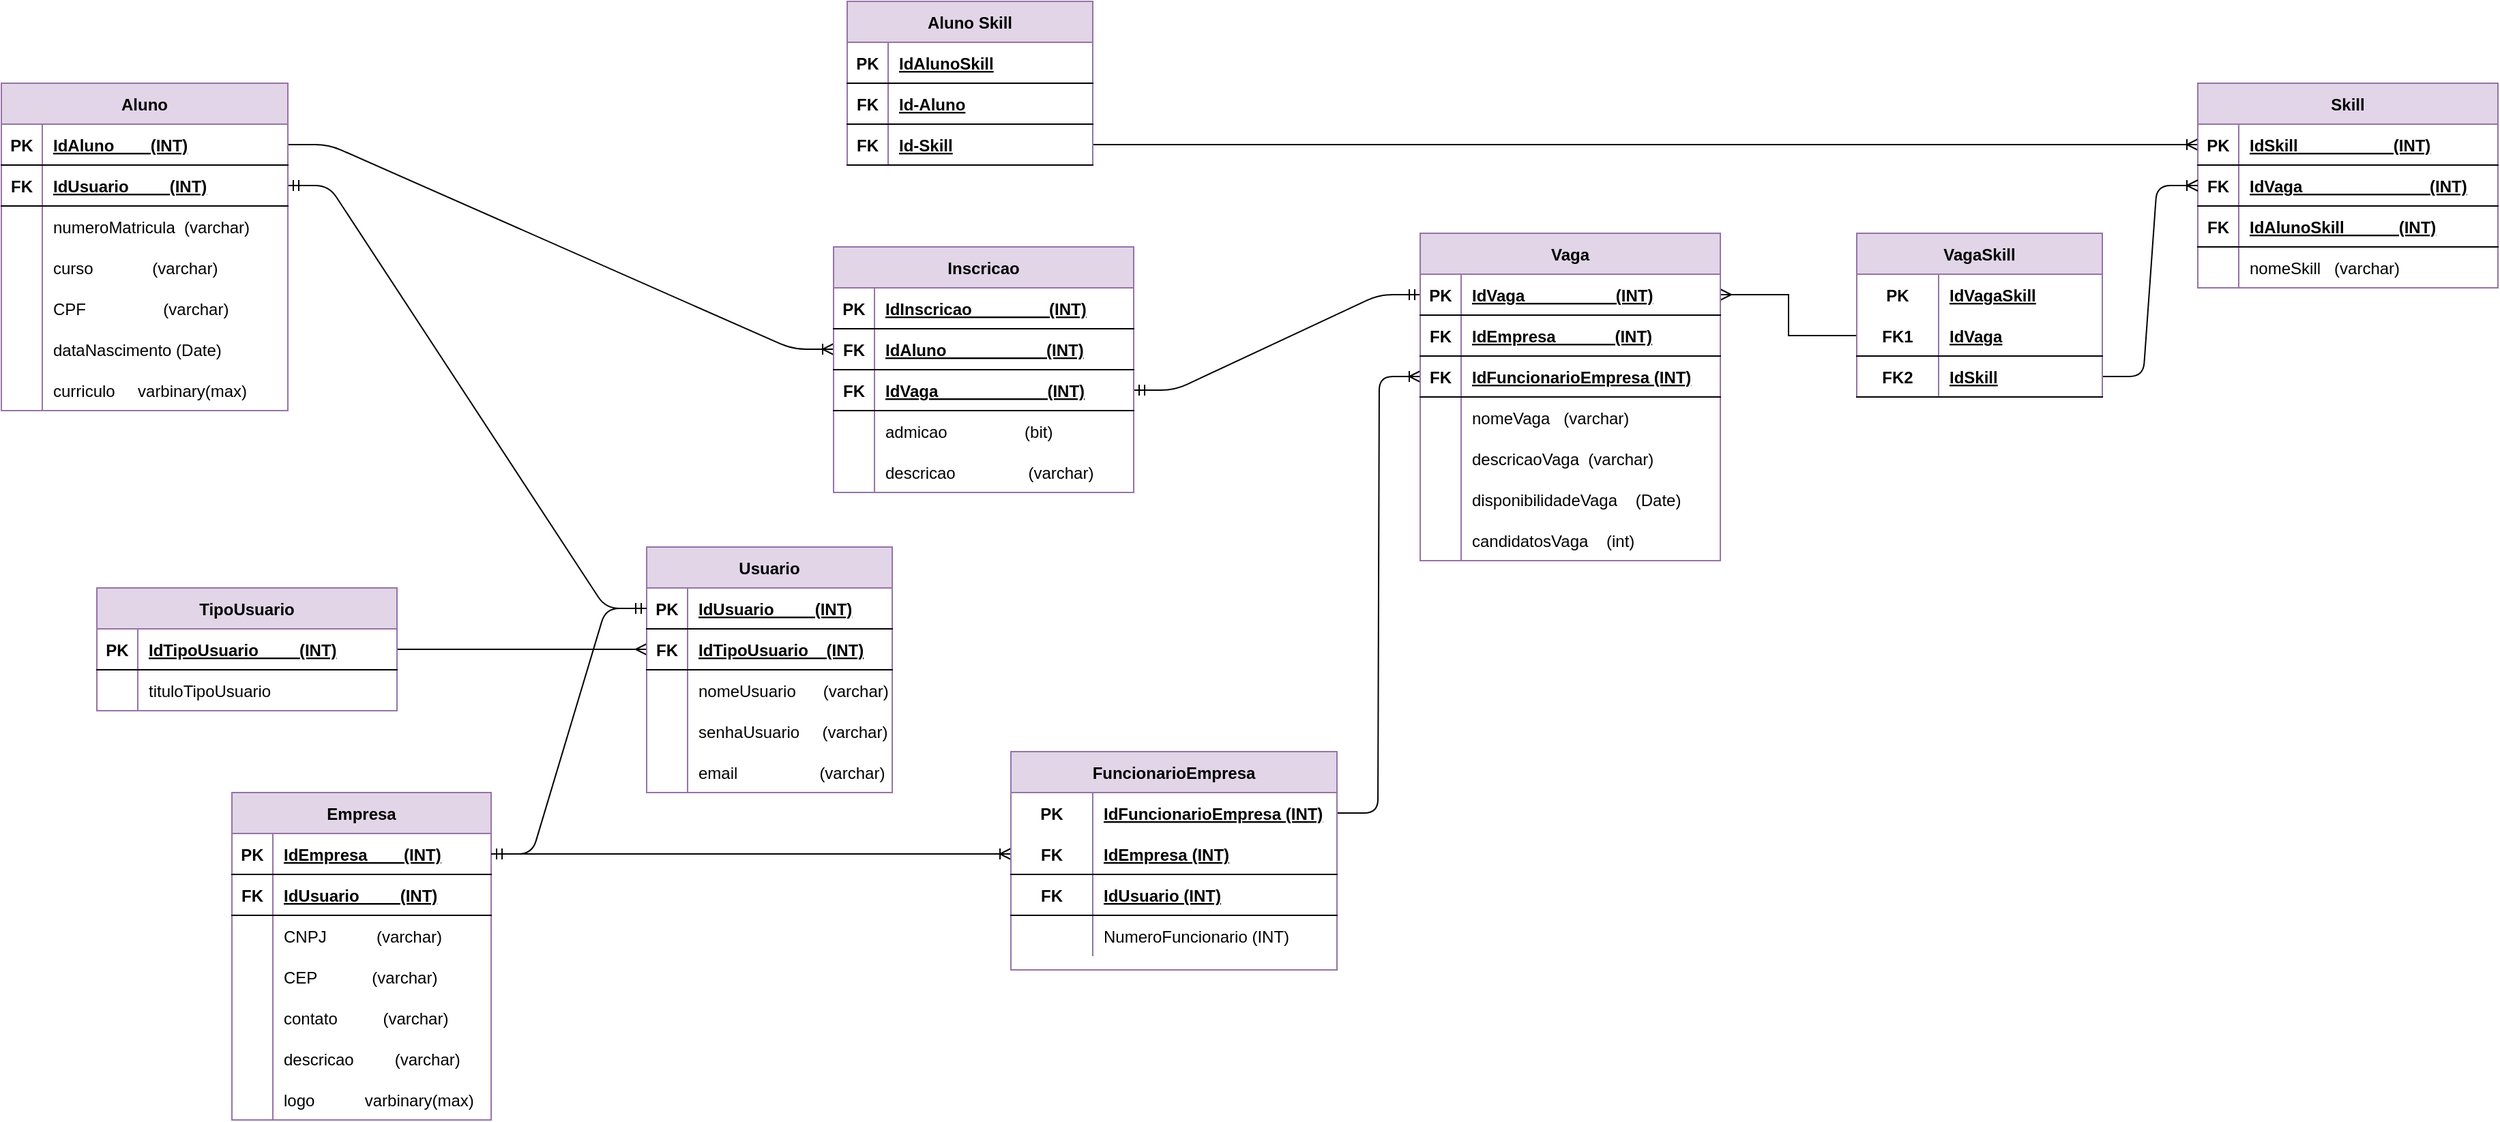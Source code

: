 <mxfile version="13.6.9" type="device"><diagram id="C5RBs43oDa-KdzZeNtuy" name="Page-1"><mxGraphModel dx="1884" dy="1130" grid="1" gridSize="10" guides="1" tooltips="1" connect="1" arrows="1" fold="1" page="1" pageScale="1" pageWidth="827" pageHeight="1169" math="0" shadow="0"><root><mxCell id="WIyWlLk6GJQsqaUBKTNV-0"/><mxCell id="WIyWlLk6GJQsqaUBKTNV-1" parent="WIyWlLk6GJQsqaUBKTNV-0"/><mxCell id="zfQ86DGtaFj2glOcEP41-203" style="edgeStyle=orthogonalEdgeStyle;rounded=0;orthogonalLoop=1;jettySize=auto;html=1;entryX=1;entryY=0.5;entryDx=0;entryDy=0;endArrow=none;endFill=0;startArrow=ERmany;startFill=0;" parent="WIyWlLk6GJQsqaUBKTNV-1" source="zfQ86DGtaFj2glOcEP41-29" target="zfQ86DGtaFj2glOcEP41-42" edge="1"><mxGeometry relative="1" as="geometry"/></mxCell><mxCell id="zfQ86DGtaFj2glOcEP41-209" style="edgeStyle=orthogonalEdgeStyle;rounded=0;orthogonalLoop=1;jettySize=auto;html=1;endArrow=none;endFill=0;exitX=1;exitY=0.5;exitDx=0;exitDy=0;entryX=0;entryY=0.5;entryDx=0;entryDy=0;startArrow=ERmany;startFill=0;" parent="WIyWlLk6GJQsqaUBKTNV-1" source="zfQ86DGtaFj2glOcEP41-58" target="Ye0DY-qjaalPSwoNi_Tb-66" edge="1"><mxGeometry relative="1" as="geometry"><mxPoint x="1470" y="230" as="targetPoint"/></mxGeometry></mxCell><mxCell id="zfQ86DGtaFj2glOcEP41-25" value="Usuario" style="shape=table;startSize=30;container=1;collapsible=1;childLayout=tableLayout;fixedRows=1;rowLines=0;fontStyle=1;align=center;resizeLast=1;fillColor=#e1d5e7;strokeColor=#9673a6;" parent="WIyWlLk6GJQsqaUBKTNV-1" vertex="1"><mxGeometry x="623" y="510" width="180" height="180" as="geometry"><mxRectangle x="160" y="110" width="110" height="30" as="alternateBounds"/></mxGeometry></mxCell><mxCell id="zfQ86DGtaFj2glOcEP41-26" value="" style="shape=partialRectangle;collapsible=0;dropTarget=0;pointerEvents=0;fillColor=none;top=0;left=0;bottom=1;right=0;points=[[0,0.5],[1,0.5]];portConstraint=eastwest;" parent="zfQ86DGtaFj2glOcEP41-25" vertex="1"><mxGeometry y="30" width="180" height="30" as="geometry"/></mxCell><mxCell id="zfQ86DGtaFj2glOcEP41-27" value="PK" style="shape=partialRectangle;connectable=0;fillColor=none;top=0;left=0;bottom=0;right=0;fontStyle=1;overflow=hidden;" parent="zfQ86DGtaFj2glOcEP41-26" vertex="1"><mxGeometry width="30" height="30" as="geometry"/></mxCell><mxCell id="zfQ86DGtaFj2glOcEP41-28" value="IdUsuario         (INT)" style="shape=partialRectangle;connectable=0;fillColor=none;top=0;left=0;bottom=0;right=0;align=left;spacingLeft=6;fontStyle=5;overflow=hidden;" parent="zfQ86DGtaFj2glOcEP41-26" vertex="1"><mxGeometry x="30" width="150" height="30" as="geometry"/></mxCell><mxCell id="zfQ86DGtaFj2glOcEP41-29" value="" style="shape=partialRectangle;collapsible=0;dropTarget=0;pointerEvents=0;fillColor=none;top=0;left=0;bottom=1;right=0;points=[[0,0.5],[1,0.5]];portConstraint=eastwest;" parent="zfQ86DGtaFj2glOcEP41-25" vertex="1"><mxGeometry y="60" width="180" height="30" as="geometry"/></mxCell><mxCell id="zfQ86DGtaFj2glOcEP41-30" value="FK" style="shape=partialRectangle;connectable=0;fillColor=none;top=0;left=0;bottom=0;right=0;fontStyle=1;overflow=hidden;" parent="zfQ86DGtaFj2glOcEP41-29" vertex="1"><mxGeometry width="30" height="30" as="geometry"/></mxCell><mxCell id="zfQ86DGtaFj2glOcEP41-31" value="IdTipoUsuario    (INT)" style="shape=partialRectangle;connectable=0;fillColor=none;top=0;left=0;bottom=0;right=0;align=left;spacingLeft=6;fontStyle=5;overflow=hidden;" parent="zfQ86DGtaFj2glOcEP41-29" vertex="1"><mxGeometry x="30" width="150" height="30" as="geometry"/></mxCell><mxCell id="zfQ86DGtaFj2glOcEP41-32" value="" style="shape=partialRectangle;collapsible=0;dropTarget=0;pointerEvents=0;fillColor=none;top=0;left=0;bottom=0;right=0;points=[[0,0.5],[1,0.5]];portConstraint=eastwest;" parent="zfQ86DGtaFj2glOcEP41-25" vertex="1"><mxGeometry y="90" width="180" height="30" as="geometry"/></mxCell><mxCell id="zfQ86DGtaFj2glOcEP41-33" value="" style="shape=partialRectangle;connectable=0;fillColor=none;top=0;left=0;bottom=0;right=0;editable=1;overflow=hidden;" parent="zfQ86DGtaFj2glOcEP41-32" vertex="1"><mxGeometry width="30" height="30" as="geometry"/></mxCell><mxCell id="zfQ86DGtaFj2glOcEP41-34" value="nomeUsuario      (varchar)        " style="shape=partialRectangle;connectable=0;fillColor=none;top=0;left=0;bottom=0;right=0;align=left;spacingLeft=6;overflow=hidden;fontStyle=0" parent="zfQ86DGtaFj2glOcEP41-32" vertex="1"><mxGeometry x="30" width="150" height="30" as="geometry"/></mxCell><mxCell id="zfQ86DGtaFj2glOcEP41-35" value="" style="shape=partialRectangle;collapsible=0;dropTarget=0;pointerEvents=0;fillColor=none;top=0;left=0;bottom=0;right=0;points=[[0,0.5],[1,0.5]];portConstraint=eastwest;" parent="zfQ86DGtaFj2glOcEP41-25" vertex="1"><mxGeometry y="120" width="180" height="30" as="geometry"/></mxCell><mxCell id="zfQ86DGtaFj2glOcEP41-36" value="" style="shape=partialRectangle;connectable=0;fillColor=none;top=0;left=0;bottom=0;right=0;editable=1;overflow=hidden;" parent="zfQ86DGtaFj2glOcEP41-35" vertex="1"><mxGeometry width="30" height="30" as="geometry"/></mxCell><mxCell id="zfQ86DGtaFj2glOcEP41-37" value="senhaUsuario     (varchar)" style="shape=partialRectangle;connectable=0;fillColor=none;top=0;left=0;bottom=0;right=0;align=left;spacingLeft=6;overflow=hidden;" parent="zfQ86DGtaFj2glOcEP41-35" vertex="1"><mxGeometry x="30" width="150" height="30" as="geometry"/></mxCell><mxCell id="zfQ86DGtaFj2glOcEP41-38" value="" style="shape=partialRectangle;collapsible=0;dropTarget=0;pointerEvents=0;fillColor=none;top=0;left=0;bottom=0;right=0;points=[[0,0.5],[1,0.5]];portConstraint=eastwest;" parent="zfQ86DGtaFj2glOcEP41-25" vertex="1"><mxGeometry y="150" width="180" height="30" as="geometry"/></mxCell><mxCell id="zfQ86DGtaFj2glOcEP41-39" value="" style="shape=partialRectangle;connectable=0;fillColor=none;top=0;left=0;bottom=0;right=0;editable=1;overflow=hidden;" parent="zfQ86DGtaFj2glOcEP41-38" vertex="1"><mxGeometry width="30" height="30" as="geometry"/></mxCell><mxCell id="zfQ86DGtaFj2glOcEP41-40" value="email                  (varchar)" style="shape=partialRectangle;connectable=0;fillColor=none;top=0;left=0;bottom=0;right=0;align=left;spacingLeft=6;overflow=hidden;" parent="zfQ86DGtaFj2glOcEP41-38" vertex="1"><mxGeometry x="30" width="150" height="30" as="geometry"/></mxCell><mxCell id="zfQ86DGtaFj2glOcEP41-41" value="TipoUsuario" style="shape=table;startSize=30;container=1;collapsible=1;childLayout=tableLayout;fixedRows=1;rowLines=0;fontStyle=1;align=center;resizeLast=1;fillColor=#e1d5e7;strokeColor=#9673a6;" parent="WIyWlLk6GJQsqaUBKTNV-1" vertex="1"><mxGeometry x="220" y="540" width="220" height="90" as="geometry"><mxRectangle x="160" y="110" width="110" height="30" as="alternateBounds"/></mxGeometry></mxCell><mxCell id="zfQ86DGtaFj2glOcEP41-42" value="" style="shape=partialRectangle;collapsible=0;dropTarget=0;pointerEvents=0;fillColor=none;top=0;left=0;bottom=1;right=0;points=[[0,0.5],[1,0.5]];portConstraint=eastwest;" parent="zfQ86DGtaFj2glOcEP41-41" vertex="1"><mxGeometry y="30" width="220" height="30" as="geometry"/></mxCell><mxCell id="zfQ86DGtaFj2glOcEP41-43" value="PK" style="shape=partialRectangle;connectable=0;fillColor=none;top=0;left=0;bottom=0;right=0;fontStyle=1;overflow=hidden;" parent="zfQ86DGtaFj2glOcEP41-42" vertex="1"><mxGeometry width="30" height="30" as="geometry"/></mxCell><mxCell id="zfQ86DGtaFj2glOcEP41-44" value="IdTipoUsuario         (INT)" style="shape=partialRectangle;connectable=0;fillColor=none;top=0;left=0;bottom=0;right=0;align=left;spacingLeft=6;fontStyle=5;overflow=hidden;" parent="zfQ86DGtaFj2glOcEP41-42" vertex="1"><mxGeometry x="30" width="190" height="30" as="geometry"/></mxCell><mxCell id="zfQ86DGtaFj2glOcEP41-45" value="" style="shape=partialRectangle;collapsible=0;dropTarget=0;pointerEvents=0;fillColor=none;top=0;left=0;bottom=0;right=0;points=[[0,0.5],[1,0.5]];portConstraint=eastwest;" parent="zfQ86DGtaFj2glOcEP41-41" vertex="1"><mxGeometry y="60" width="220" height="30" as="geometry"/></mxCell><mxCell id="zfQ86DGtaFj2glOcEP41-46" value="" style="shape=partialRectangle;connectable=0;fillColor=none;top=0;left=0;bottom=0;right=0;editable=1;overflow=hidden;" parent="zfQ86DGtaFj2glOcEP41-45" vertex="1"><mxGeometry width="30" height="30" as="geometry"/></mxCell><mxCell id="zfQ86DGtaFj2glOcEP41-47" value="tituloTipoUsuario" style="shape=partialRectangle;connectable=0;fillColor=none;top=0;left=0;bottom=0;right=0;align=left;spacingLeft=6;overflow=hidden;fontStyle=0" parent="zfQ86DGtaFj2glOcEP41-45" vertex="1"><mxGeometry x="30" width="190" height="30" as="geometry"/></mxCell><mxCell id="Ye0DY-qjaalPSwoNi_Tb-26" value="" style="edgeStyle=entityRelationEdgeStyle;fontSize=12;html=1;endArrow=ERoneToMany;exitX=1;exitY=0.5;exitDx=0;exitDy=0;entryX=0;entryY=0.5;entryDx=0;entryDy=0;" parent="WIyWlLk6GJQsqaUBKTNV-1" source="Ye0DY-qjaalPSwoNi_Tb-16" target="zfQ86DGtaFj2glOcEP41-122" edge="1"><mxGeometry width="100" height="100" relative="1" as="geometry"><mxPoint x="1060" y="145" as="sourcePoint"/><mxPoint x="1410" y="240" as="targetPoint"/></mxGeometry></mxCell><mxCell id="Ye0DY-qjaalPSwoNi_Tb-27" value="" style="edgeStyle=entityRelationEdgeStyle;fontSize=12;html=1;endArrow=ERmandOne;startArrow=ERmandOne;entryX=0;entryY=0.5;entryDx=0;entryDy=0;exitX=1;exitY=0.5;exitDx=0;exitDy=0;" parent="WIyWlLk6GJQsqaUBKTNV-1" source="yKykuFLkiVYRQBQnr5qG-0" target="zfQ86DGtaFj2glOcEP41-58" edge="1"><mxGeometry width="100" height="100" relative="1" as="geometry"><mxPoint x="970" y="250" as="sourcePoint"/><mxPoint x="1130" y="280" as="targetPoint"/></mxGeometry></mxCell><mxCell id="Ye0DY-qjaalPSwoNi_Tb-29" value="" style="edgeStyle=entityRelationEdgeStyle;fontSize=12;html=1;endArrow=ERmandOne;startArrow=ERmandOne;exitX=1;exitY=0.5;exitDx=0;exitDy=0;" parent="WIyWlLk6GJQsqaUBKTNV-1" source="Ye0DY-qjaalPSwoNi_Tb-20" target="zfQ86DGtaFj2glOcEP41-26" edge="1"><mxGeometry width="100" height="100" relative="1" as="geometry"><mxPoint x="630" y="500" as="sourcePoint"/><mxPoint x="730" y="400" as="targetPoint"/></mxGeometry></mxCell><mxCell id="Ye0DY-qjaalPSwoNi_Tb-30" value="" style="edgeStyle=entityRelationEdgeStyle;fontSize=12;html=1;endArrow=ERmandOne;startArrow=ERmandOne;exitX=1;exitY=0.5;exitDx=0;exitDy=0;entryX=0;entryY=0.5;entryDx=0;entryDy=0;" parent="WIyWlLk6GJQsqaUBKTNV-1" source="zfQ86DGtaFj2glOcEP41-1" target="zfQ86DGtaFj2glOcEP41-26" edge="1"><mxGeometry width="100" height="100" relative="1" as="geometry"><mxPoint x="610" y="840" as="sourcePoint"/><mxPoint x="710" y="740" as="targetPoint"/></mxGeometry></mxCell><mxCell id="zfQ86DGtaFj2glOcEP41-121" value="Skill" style="shape=table;startSize=30;container=1;collapsible=1;childLayout=tableLayout;fixedRows=1;rowLines=0;fontStyle=1;align=center;resizeLast=1;fillColor=#e1d5e7;strokeColor=#9673a6;" parent="WIyWlLk6GJQsqaUBKTNV-1" vertex="1"><mxGeometry x="1760" y="170" width="220" height="150" as="geometry"><mxRectangle x="650" y="290" width="110" height="30" as="alternateBounds"/></mxGeometry></mxCell><mxCell id="zfQ86DGtaFj2glOcEP41-122" value="" style="shape=partialRectangle;collapsible=0;dropTarget=0;pointerEvents=0;fillColor=none;top=0;left=0;bottom=1;right=0;points=[[0,0.5],[1,0.5]];portConstraint=eastwest;" parent="zfQ86DGtaFj2glOcEP41-121" vertex="1"><mxGeometry y="30" width="220" height="30" as="geometry"/></mxCell><mxCell id="zfQ86DGtaFj2glOcEP41-123" value="PK" style="shape=partialRectangle;connectable=0;fillColor=none;top=0;left=0;bottom=0;right=0;fontStyle=1;overflow=hidden;" parent="zfQ86DGtaFj2glOcEP41-122" vertex="1"><mxGeometry width="30" height="30" as="geometry"/></mxCell><mxCell id="zfQ86DGtaFj2glOcEP41-124" value="IdSkill                     (INT)" style="shape=partialRectangle;connectable=0;fillColor=none;top=0;left=0;bottom=0;right=0;align=left;spacingLeft=6;fontStyle=5;overflow=hidden;" parent="zfQ86DGtaFj2glOcEP41-122" vertex="1"><mxGeometry x="30" width="190" height="30" as="geometry"/></mxCell><mxCell id="zfQ86DGtaFj2glOcEP41-125" value="" style="shape=partialRectangle;collapsible=0;dropTarget=0;pointerEvents=0;fillColor=none;top=0;left=0;bottom=1;right=0;points=[[0,0.5],[1,0.5]];portConstraint=eastwest;" parent="zfQ86DGtaFj2glOcEP41-121" vertex="1"><mxGeometry y="60" width="220" height="30" as="geometry"/></mxCell><mxCell id="zfQ86DGtaFj2glOcEP41-126" value="FK" style="shape=partialRectangle;connectable=0;fillColor=none;top=0;left=0;bottom=0;right=0;fontStyle=1;overflow=hidden;" parent="zfQ86DGtaFj2glOcEP41-125" vertex="1"><mxGeometry width="30" height="30" as="geometry"/></mxCell><mxCell id="zfQ86DGtaFj2glOcEP41-127" value="IdVaga                            (INT)" style="shape=partialRectangle;connectable=0;fillColor=none;top=0;left=0;bottom=0;right=0;align=left;spacingLeft=6;fontStyle=5;overflow=hidden;" parent="zfQ86DGtaFj2glOcEP41-125" vertex="1"><mxGeometry x="30" width="190" height="30" as="geometry"/></mxCell><mxCell id="yKykuFLkiVYRQBQnr5qG-6" value="" style="shape=partialRectangle;collapsible=0;dropTarget=0;pointerEvents=0;fillColor=none;top=0;left=0;bottom=1;right=0;points=[[0,0.5],[1,0.5]];portConstraint=eastwest;" parent="zfQ86DGtaFj2glOcEP41-121" vertex="1"><mxGeometry y="90" width="220" height="30" as="geometry"/></mxCell><mxCell id="yKykuFLkiVYRQBQnr5qG-7" value="FK" style="shape=partialRectangle;connectable=0;fillColor=none;top=0;left=0;bottom=0;right=0;fontStyle=1;overflow=hidden;" parent="yKykuFLkiVYRQBQnr5qG-6" vertex="1"><mxGeometry width="30" height="30" as="geometry"/></mxCell><mxCell id="yKykuFLkiVYRQBQnr5qG-8" value="IdAlunoSkill            (INT)" style="shape=partialRectangle;connectable=0;fillColor=none;top=0;left=0;bottom=0;right=0;align=left;spacingLeft=6;fontStyle=5;overflow=hidden;" parent="yKykuFLkiVYRQBQnr5qG-6" vertex="1"><mxGeometry x="30" width="190" height="30" as="geometry"/></mxCell><mxCell id="zfQ86DGtaFj2glOcEP41-128" value="" style="shape=partialRectangle;collapsible=0;dropTarget=0;pointerEvents=0;fillColor=none;top=0;left=0;bottom=0;right=0;points=[[0,0.5],[1,0.5]];portConstraint=eastwest;" parent="zfQ86DGtaFj2glOcEP41-121" vertex="1"><mxGeometry y="120" width="220" height="30" as="geometry"/></mxCell><mxCell id="zfQ86DGtaFj2glOcEP41-129" value="" style="shape=partialRectangle;connectable=0;fillColor=none;top=0;left=0;bottom=0;right=0;editable=1;overflow=hidden;" parent="zfQ86DGtaFj2glOcEP41-128" vertex="1"><mxGeometry width="30" height="30" as="geometry"/></mxCell><mxCell id="zfQ86DGtaFj2glOcEP41-130" value="nomeSkill   (varchar)" style="shape=partialRectangle;connectable=0;fillColor=none;top=0;left=0;bottom=0;right=0;align=left;spacingLeft=6;overflow=hidden;" parent="zfQ86DGtaFj2glOcEP41-128" vertex="1"><mxGeometry x="30" width="190" height="30" as="geometry"/></mxCell><mxCell id="zfQ86DGtaFj2glOcEP41-0" value="Empresa" style="shape=table;startSize=30;container=1;collapsible=1;childLayout=tableLayout;fixedRows=1;rowLines=0;fontStyle=1;align=center;resizeLast=1;fillColor=#e1d5e7;strokeColor=#9673a6;" parent="WIyWlLk6GJQsqaUBKTNV-1" vertex="1"><mxGeometry x="319" y="690" width="190" height="240" as="geometry"><mxRectangle x="650" y="290" width="110" height="30" as="alternateBounds"/></mxGeometry></mxCell><mxCell id="zfQ86DGtaFj2glOcEP41-1" value="" style="shape=partialRectangle;collapsible=0;dropTarget=0;pointerEvents=0;fillColor=none;top=0;left=0;bottom=1;right=0;points=[[0,0.5],[1,0.5]];portConstraint=eastwest;" parent="zfQ86DGtaFj2glOcEP41-0" vertex="1"><mxGeometry y="30" width="190" height="30" as="geometry"/></mxCell><mxCell id="zfQ86DGtaFj2glOcEP41-2" value="PK" style="shape=partialRectangle;connectable=0;fillColor=none;top=0;left=0;bottom=0;right=0;fontStyle=1;overflow=hidden;" parent="zfQ86DGtaFj2glOcEP41-1" vertex="1"><mxGeometry width="30" height="30" as="geometry"/></mxCell><mxCell id="zfQ86DGtaFj2glOcEP41-3" value="IdEmpresa        (INT)" style="shape=partialRectangle;connectable=0;fillColor=none;top=0;left=0;bottom=0;right=0;align=left;spacingLeft=6;fontStyle=5;overflow=hidden;" parent="zfQ86DGtaFj2glOcEP41-1" vertex="1"><mxGeometry x="30" width="160" height="30" as="geometry"/></mxCell><mxCell id="zfQ86DGtaFj2glOcEP41-4" value="" style="shape=partialRectangle;collapsible=0;dropTarget=0;pointerEvents=0;fillColor=none;top=0;left=0;bottom=1;right=0;points=[[0,0.5],[1,0.5]];portConstraint=eastwest;" parent="zfQ86DGtaFj2glOcEP41-0" vertex="1"><mxGeometry y="60" width="190" height="30" as="geometry"/></mxCell><mxCell id="zfQ86DGtaFj2glOcEP41-5" value="FK" style="shape=partialRectangle;connectable=0;fillColor=none;top=0;left=0;bottom=0;right=0;fontStyle=1;overflow=hidden;" parent="zfQ86DGtaFj2glOcEP41-4" vertex="1"><mxGeometry width="30" height="30" as="geometry"/></mxCell><mxCell id="zfQ86DGtaFj2glOcEP41-6" value="IdUsuario         (INT)" style="shape=partialRectangle;connectable=0;fillColor=none;top=0;left=0;bottom=0;right=0;align=left;spacingLeft=6;fontStyle=5;overflow=hidden;" parent="zfQ86DGtaFj2glOcEP41-4" vertex="1"><mxGeometry x="30" width="160" height="30" as="geometry"/></mxCell><mxCell id="zfQ86DGtaFj2glOcEP41-10" value="" style="shape=partialRectangle;collapsible=0;dropTarget=0;pointerEvents=0;fillColor=none;top=0;left=0;bottom=0;right=0;points=[[0,0.5],[1,0.5]];portConstraint=eastwest;" parent="zfQ86DGtaFj2glOcEP41-0" vertex="1"><mxGeometry y="90" width="190" height="30" as="geometry"/></mxCell><mxCell id="zfQ86DGtaFj2glOcEP41-11" value="" style="shape=partialRectangle;connectable=0;fillColor=none;top=0;left=0;bottom=0;right=0;editable=1;overflow=hidden;" parent="zfQ86DGtaFj2glOcEP41-10" vertex="1"><mxGeometry width="30" height="30" as="geometry"/></mxCell><mxCell id="zfQ86DGtaFj2glOcEP41-12" value="CNPJ           (varchar)" style="shape=partialRectangle;connectable=0;fillColor=none;top=0;left=0;bottom=0;right=0;align=left;spacingLeft=6;overflow=hidden;" parent="zfQ86DGtaFj2glOcEP41-10" vertex="1"><mxGeometry x="30" width="160" height="30" as="geometry"/></mxCell><mxCell id="zfQ86DGtaFj2glOcEP41-13" value="" style="shape=partialRectangle;collapsible=0;dropTarget=0;pointerEvents=0;fillColor=none;top=0;left=0;bottom=0;right=0;points=[[0,0.5],[1,0.5]];portConstraint=eastwest;" parent="zfQ86DGtaFj2glOcEP41-0" vertex="1"><mxGeometry y="120" width="190" height="30" as="geometry"/></mxCell><mxCell id="zfQ86DGtaFj2glOcEP41-14" value="" style="shape=partialRectangle;connectable=0;fillColor=none;top=0;left=0;bottom=0;right=0;editable=1;overflow=hidden;" parent="zfQ86DGtaFj2glOcEP41-13" vertex="1"><mxGeometry width="30" height="30" as="geometry"/></mxCell><mxCell id="zfQ86DGtaFj2glOcEP41-15" value="CEP            (varchar)" style="shape=partialRectangle;connectable=0;fillColor=none;top=0;left=0;bottom=0;right=0;align=left;spacingLeft=6;overflow=hidden;" parent="zfQ86DGtaFj2glOcEP41-13" vertex="1"><mxGeometry x="30" width="160" height="30" as="geometry"/></mxCell><mxCell id="zfQ86DGtaFj2glOcEP41-16" value="" style="shape=partialRectangle;collapsible=0;dropTarget=0;pointerEvents=0;fillColor=none;top=0;left=0;bottom=0;right=0;points=[[0,0.5],[1,0.5]];portConstraint=eastwest;" parent="zfQ86DGtaFj2glOcEP41-0" vertex="1"><mxGeometry y="150" width="190" height="30" as="geometry"/></mxCell><mxCell id="zfQ86DGtaFj2glOcEP41-17" value="" style="shape=partialRectangle;connectable=0;fillColor=none;top=0;left=0;bottom=0;right=0;editable=1;overflow=hidden;" parent="zfQ86DGtaFj2glOcEP41-16" vertex="1"><mxGeometry width="30" height="30" as="geometry"/></mxCell><mxCell id="zfQ86DGtaFj2glOcEP41-18" value="contato          (varchar)" style="shape=partialRectangle;connectable=0;fillColor=none;top=0;left=0;bottom=0;right=0;align=left;spacingLeft=6;overflow=hidden;" parent="zfQ86DGtaFj2glOcEP41-16" vertex="1"><mxGeometry x="30" width="160" height="30" as="geometry"/></mxCell><mxCell id="zfQ86DGtaFj2glOcEP41-19" value="" style="shape=partialRectangle;collapsible=0;dropTarget=0;pointerEvents=0;fillColor=none;top=0;left=0;bottom=0;right=0;points=[[0,0.5],[1,0.5]];portConstraint=eastwest;" parent="zfQ86DGtaFj2glOcEP41-0" vertex="1"><mxGeometry y="180" width="190" height="30" as="geometry"/></mxCell><mxCell id="zfQ86DGtaFj2glOcEP41-20" value="" style="shape=partialRectangle;connectable=0;fillColor=none;top=0;left=0;bottom=0;right=0;editable=1;overflow=hidden;" parent="zfQ86DGtaFj2glOcEP41-19" vertex="1"><mxGeometry width="30" height="30" as="geometry"/></mxCell><mxCell id="zfQ86DGtaFj2glOcEP41-21" value="descricao         (varchar)" style="shape=partialRectangle;connectable=0;fillColor=none;top=0;left=0;bottom=0;right=0;align=left;spacingLeft=6;overflow=hidden;" parent="zfQ86DGtaFj2glOcEP41-19" vertex="1"><mxGeometry x="30" width="160" height="30" as="geometry"/></mxCell><mxCell id="zfQ86DGtaFj2glOcEP41-22" value="" style="shape=partialRectangle;collapsible=0;dropTarget=0;pointerEvents=0;fillColor=none;top=0;left=0;bottom=0;right=0;points=[[0,0.5],[1,0.5]];portConstraint=eastwest;" parent="zfQ86DGtaFj2glOcEP41-0" vertex="1"><mxGeometry y="210" width="190" height="30" as="geometry"/></mxCell><mxCell id="zfQ86DGtaFj2glOcEP41-23" value="" style="shape=partialRectangle;connectable=0;fillColor=none;top=0;left=0;bottom=0;right=0;editable=1;overflow=hidden;" parent="zfQ86DGtaFj2glOcEP41-22" vertex="1"><mxGeometry width="30" height="30" as="geometry"/></mxCell><mxCell id="zfQ86DGtaFj2glOcEP41-24" value="logo           varbinary(max)" style="shape=partialRectangle;connectable=0;fillColor=none;top=0;left=0;bottom=0;right=0;align=left;spacingLeft=6;overflow=hidden;" parent="zfQ86DGtaFj2glOcEP41-22" vertex="1"><mxGeometry x="30" width="160" height="30" as="geometry"/></mxCell><mxCell id="Ye0DY-qjaalPSwoNi_Tb-31" value="" style="edgeStyle=entityRelationEdgeStyle;fontSize=12;html=1;endArrow=ERoneToMany;exitX=1;exitY=0.5;exitDx=0;exitDy=0;entryX=0;entryY=0.5;entryDx=0;entryDy=0;" parent="WIyWlLk6GJQsqaUBKTNV-1" source="zfQ86DGtaFj2glOcEP41-1" target="Ye0DY-qjaalPSwoNi_Tb-49" edge="1"><mxGeometry width="100" height="100" relative="1" as="geometry"><mxPoint x="560" y="770" as="sourcePoint"/><mxPoint x="760" y="935" as="targetPoint"/></mxGeometry></mxCell><mxCell id="Ye0DY-qjaalPSwoNi_Tb-38" value="" style="edgeStyle=entityRelationEdgeStyle;fontSize=12;html=1;endArrow=ERoneToMany;entryX=0;entryY=0.5;entryDx=0;entryDy=0;exitX=1;exitY=0.5;exitDx=0;exitDy=0;" parent="WIyWlLk6GJQsqaUBKTNV-1" source="Ye0DY-qjaalPSwoNi_Tb-46" target="Ye0DY-qjaalPSwoNi_Tb-35" edge="1"><mxGeometry width="100" height="100" relative="1" as="geometry"><mxPoint x="1030" y="810" as="sourcePoint"/><mxPoint x="1290" y="730" as="targetPoint"/></mxGeometry></mxCell><mxCell id="Ye0DY-qjaalPSwoNi_Tb-61" value="" style="edgeStyle=entityRelationEdgeStyle;fontSize=12;html=1;endArrow=ERoneToMany;exitX=1;exitY=0.5;exitDx=0;exitDy=0;entryX=0;entryY=0.5;entryDx=0;entryDy=0;" parent="WIyWlLk6GJQsqaUBKTNV-1" source="zfQ86DGtaFj2glOcEP41-103" target="zfQ86DGtaFj2glOcEP41-184" edge="1"><mxGeometry width="100" height="100" relative="1" as="geometry"><mxPoint x="630" y="420" as="sourcePoint"/><mxPoint x="730" y="320" as="targetPoint"/></mxGeometry></mxCell><mxCell id="zfQ86DGtaFj2glOcEP41-57" value="Vaga" style="shape=table;startSize=30;container=1;collapsible=1;childLayout=tableLayout;fixedRows=1;rowLines=0;fontStyle=1;align=center;resizeLast=1;fillColor=#e1d5e7;strokeColor=#9673a6;" parent="WIyWlLk6GJQsqaUBKTNV-1" vertex="1"><mxGeometry x="1190" y="280" width="220" height="240" as="geometry"><mxRectangle x="650" y="290" width="110" height="30" as="alternateBounds"/></mxGeometry></mxCell><mxCell id="zfQ86DGtaFj2glOcEP41-58" value="" style="shape=partialRectangle;collapsible=0;dropTarget=0;pointerEvents=0;fillColor=none;top=0;left=0;bottom=1;right=0;points=[[0,0.5],[1,0.5]];portConstraint=eastwest;" parent="zfQ86DGtaFj2glOcEP41-57" vertex="1"><mxGeometry y="30" width="220" height="30" as="geometry"/></mxCell><mxCell id="zfQ86DGtaFj2glOcEP41-59" value="PK" style="shape=partialRectangle;connectable=0;fillColor=none;top=0;left=0;bottom=0;right=0;fontStyle=1;overflow=hidden;" parent="zfQ86DGtaFj2glOcEP41-58" vertex="1"><mxGeometry width="30" height="30" as="geometry"/></mxCell><mxCell id="zfQ86DGtaFj2glOcEP41-60" value="IdVaga                    (INT)" style="shape=partialRectangle;connectable=0;fillColor=none;top=0;left=0;bottom=0;right=0;align=left;spacingLeft=6;fontStyle=5;overflow=hidden;" parent="zfQ86DGtaFj2glOcEP41-58" vertex="1"><mxGeometry x="30" width="190" height="30" as="geometry"/></mxCell><mxCell id="zfQ86DGtaFj2glOcEP41-61" value="" style="shape=partialRectangle;collapsible=0;dropTarget=0;pointerEvents=0;fillColor=none;top=0;left=0;bottom=1;right=0;points=[[0,0.5],[1,0.5]];portConstraint=eastwest;" parent="zfQ86DGtaFj2glOcEP41-57" vertex="1"><mxGeometry y="60" width="220" height="30" as="geometry"/></mxCell><mxCell id="zfQ86DGtaFj2glOcEP41-62" value="FK" style="shape=partialRectangle;connectable=0;fillColor=none;top=0;left=0;bottom=0;right=0;fontStyle=1;overflow=hidden;" parent="zfQ86DGtaFj2glOcEP41-61" vertex="1"><mxGeometry width="30" height="30" as="geometry"/></mxCell><mxCell id="zfQ86DGtaFj2glOcEP41-63" value="IdEmpresa             (INT)" style="shape=partialRectangle;connectable=0;fillColor=none;top=0;left=0;bottom=0;right=0;align=left;spacingLeft=6;fontStyle=5;overflow=hidden;" parent="zfQ86DGtaFj2glOcEP41-61" vertex="1"><mxGeometry x="30" width="190" height="30" as="geometry"/></mxCell><mxCell id="Ye0DY-qjaalPSwoNi_Tb-35" value="" style="shape=partialRectangle;collapsible=0;dropTarget=0;pointerEvents=0;fillColor=none;top=0;left=0;bottom=1;right=0;points=[[0,0.5],[1,0.5]];portConstraint=eastwest;" parent="zfQ86DGtaFj2glOcEP41-57" vertex="1"><mxGeometry y="90" width="220" height="30" as="geometry"/></mxCell><mxCell id="Ye0DY-qjaalPSwoNi_Tb-36" value="FK" style="shape=partialRectangle;connectable=0;fillColor=none;top=0;left=0;bottom=0;right=0;fontStyle=1;overflow=hidden;" parent="Ye0DY-qjaalPSwoNi_Tb-35" vertex="1"><mxGeometry width="30" height="30" as="geometry"/></mxCell><mxCell id="Ye0DY-qjaalPSwoNi_Tb-37" value="IdFuncionarioEmpresa (INT)" style="shape=partialRectangle;connectable=0;fillColor=none;top=0;left=0;bottom=0;right=0;align=left;spacingLeft=6;fontStyle=5;overflow=hidden;" parent="Ye0DY-qjaalPSwoNi_Tb-35" vertex="1"><mxGeometry x="30" width="190" height="30" as="geometry"/></mxCell><mxCell id="zfQ86DGtaFj2glOcEP41-64" value="" style="shape=partialRectangle;collapsible=0;dropTarget=0;pointerEvents=0;fillColor=none;top=0;left=0;bottom=0;right=0;points=[[0,0.5],[1,0.5]];portConstraint=eastwest;" parent="zfQ86DGtaFj2glOcEP41-57" vertex="1"><mxGeometry y="120" width="220" height="30" as="geometry"/></mxCell><mxCell id="zfQ86DGtaFj2glOcEP41-65" value="" style="shape=partialRectangle;connectable=0;fillColor=none;top=0;left=0;bottom=0;right=0;editable=1;overflow=hidden;" parent="zfQ86DGtaFj2glOcEP41-64" vertex="1"><mxGeometry width="30" height="30" as="geometry"/></mxCell><mxCell id="zfQ86DGtaFj2glOcEP41-66" value="nomeVaga   (varchar)" style="shape=partialRectangle;connectable=0;fillColor=none;top=0;left=0;bottom=0;right=0;align=left;spacingLeft=6;overflow=hidden;" parent="zfQ86DGtaFj2glOcEP41-64" vertex="1"><mxGeometry x="30" width="190" height="30" as="geometry"/></mxCell><mxCell id="zfQ86DGtaFj2glOcEP41-67" value="" style="shape=partialRectangle;collapsible=0;dropTarget=0;pointerEvents=0;fillColor=none;top=0;left=0;bottom=0;right=0;points=[[0,0.5],[1,0.5]];portConstraint=eastwest;" parent="zfQ86DGtaFj2glOcEP41-57" vertex="1"><mxGeometry y="150" width="220" height="30" as="geometry"/></mxCell><mxCell id="zfQ86DGtaFj2glOcEP41-68" value="" style="shape=partialRectangle;connectable=0;fillColor=none;top=0;left=0;bottom=0;right=0;editable=1;overflow=hidden;" parent="zfQ86DGtaFj2glOcEP41-67" vertex="1"><mxGeometry width="30" height="30" as="geometry"/></mxCell><mxCell id="zfQ86DGtaFj2glOcEP41-69" value="descricaoVaga  (varchar)" style="shape=partialRectangle;connectable=0;fillColor=none;top=0;left=0;bottom=0;right=0;align=left;spacingLeft=6;overflow=hidden;" parent="zfQ86DGtaFj2glOcEP41-67" vertex="1"><mxGeometry x="30" width="190" height="30" as="geometry"/></mxCell><mxCell id="zfQ86DGtaFj2glOcEP41-70" value="" style="shape=partialRectangle;collapsible=0;dropTarget=0;pointerEvents=0;fillColor=none;top=0;left=0;bottom=0;right=0;points=[[0,0.5],[1,0.5]];portConstraint=eastwest;" parent="zfQ86DGtaFj2glOcEP41-57" vertex="1"><mxGeometry y="180" width="220" height="30" as="geometry"/></mxCell><mxCell id="zfQ86DGtaFj2glOcEP41-71" value="" style="shape=partialRectangle;connectable=0;fillColor=none;top=0;left=0;bottom=0;right=0;editable=1;overflow=hidden;" parent="zfQ86DGtaFj2glOcEP41-70" vertex="1"><mxGeometry width="30" height="30" as="geometry"/></mxCell><mxCell id="zfQ86DGtaFj2glOcEP41-72" value="disponibilidadeVaga    (Date)" style="shape=partialRectangle;connectable=0;fillColor=none;top=0;left=0;bottom=0;right=0;align=left;spacingLeft=6;overflow=hidden;" parent="zfQ86DGtaFj2glOcEP41-70" vertex="1"><mxGeometry x="30" width="190" height="30" as="geometry"/></mxCell><mxCell id="zfQ86DGtaFj2glOcEP41-73" value="" style="shape=partialRectangle;collapsible=0;dropTarget=0;pointerEvents=0;fillColor=none;top=0;left=0;bottom=0;right=0;points=[[0,0.5],[1,0.5]];portConstraint=eastwest;" parent="zfQ86DGtaFj2glOcEP41-57" vertex="1"><mxGeometry y="210" width="220" height="30" as="geometry"/></mxCell><mxCell id="zfQ86DGtaFj2glOcEP41-74" value="" style="shape=partialRectangle;connectable=0;fillColor=none;top=0;left=0;bottom=0;right=0;editable=1;overflow=hidden;" parent="zfQ86DGtaFj2glOcEP41-73" vertex="1"><mxGeometry width="30" height="30" as="geometry"/></mxCell><mxCell id="zfQ86DGtaFj2glOcEP41-75" value="candidatosVaga    (int)" style="shape=partialRectangle;connectable=0;fillColor=none;top=0;left=0;bottom=0;right=0;align=left;spacingLeft=6;overflow=hidden;" parent="zfQ86DGtaFj2glOcEP41-73" vertex="1"><mxGeometry x="30" width="190" height="30" as="geometry"/></mxCell><mxCell id="Ye0DY-qjaalPSwoNi_Tb-78" value="" style="edgeStyle=entityRelationEdgeStyle;fontSize=12;html=1;endArrow=ERoneToMany;exitX=1;exitY=0.5;exitDx=0;exitDy=0;entryX=0;entryY=0.5;entryDx=0;entryDy=0;" parent="WIyWlLk6GJQsqaUBKTNV-1" source="Ye0DY-qjaalPSwoNi_Tb-75" target="zfQ86DGtaFj2glOcEP41-125" edge="1"><mxGeometry width="100" height="100" relative="1" as="geometry"><mxPoint x="1820" y="340" as="sourcePoint"/><mxPoint x="1920" y="240" as="targetPoint"/></mxGeometry></mxCell><mxCell id="Ye0DY-qjaalPSwoNi_Tb-62" value="VagaSkill" style="shape=table;startSize=30;container=1;collapsible=1;childLayout=tableLayout;fixedRows=1;rowLines=0;fontStyle=1;align=center;resizeLast=1;fillColor=#e1d5e7;strokeColor=#9673a6;" parent="WIyWlLk6GJQsqaUBKTNV-1" vertex="1"><mxGeometry x="1510" y="280" width="180" height="120" as="geometry"/></mxCell><mxCell id="Ye0DY-qjaalPSwoNi_Tb-63" value="" style="shape=partialRectangle;collapsible=0;dropTarget=0;pointerEvents=0;fillColor=none;top=0;left=0;bottom=0;right=0;points=[[0,0.5],[1,0.5]];portConstraint=eastwest;" parent="Ye0DY-qjaalPSwoNi_Tb-62" vertex="1"><mxGeometry y="30" width="180" height="30" as="geometry"/></mxCell><mxCell id="Ye0DY-qjaalPSwoNi_Tb-64" value="PK" style="shape=partialRectangle;connectable=0;fillColor=none;top=0;left=0;bottom=0;right=0;fontStyle=1;overflow=hidden;" parent="Ye0DY-qjaalPSwoNi_Tb-63" vertex="1"><mxGeometry width="60" height="30" as="geometry"/></mxCell><mxCell id="Ye0DY-qjaalPSwoNi_Tb-65" value="IdVagaSkill" style="shape=partialRectangle;connectable=0;fillColor=none;top=0;left=0;bottom=0;right=0;align=left;spacingLeft=6;fontStyle=5;overflow=hidden;" parent="Ye0DY-qjaalPSwoNi_Tb-63" vertex="1"><mxGeometry x="60" width="120" height="30" as="geometry"/></mxCell><mxCell id="Ye0DY-qjaalPSwoNi_Tb-66" value="" style="shape=partialRectangle;collapsible=0;dropTarget=0;pointerEvents=0;fillColor=none;top=0;left=0;bottom=1;right=0;points=[[0,0.5],[1,0.5]];portConstraint=eastwest;" parent="Ye0DY-qjaalPSwoNi_Tb-62" vertex="1"><mxGeometry y="60" width="180" height="30" as="geometry"/></mxCell><mxCell id="Ye0DY-qjaalPSwoNi_Tb-67" value="FK1" style="shape=partialRectangle;connectable=0;fillColor=none;top=0;left=0;bottom=0;right=0;fontStyle=1;overflow=hidden;" parent="Ye0DY-qjaalPSwoNi_Tb-66" vertex="1"><mxGeometry width="60" height="30" as="geometry"/></mxCell><mxCell id="Ye0DY-qjaalPSwoNi_Tb-68" value="IdVaga" style="shape=partialRectangle;connectable=0;fillColor=none;top=0;left=0;bottom=0;right=0;align=left;spacingLeft=6;fontStyle=5;overflow=hidden;" parent="Ye0DY-qjaalPSwoNi_Tb-66" vertex="1"><mxGeometry x="60" width="120" height="30" as="geometry"/></mxCell><mxCell id="Ye0DY-qjaalPSwoNi_Tb-75" value="" style="shape=partialRectangle;collapsible=0;dropTarget=0;pointerEvents=0;fillColor=none;top=0;left=0;bottom=1;right=0;points=[[0,0.5],[1,0.5]];portConstraint=eastwest;" parent="Ye0DY-qjaalPSwoNi_Tb-62" vertex="1"><mxGeometry y="90" width="180" height="30" as="geometry"/></mxCell><mxCell id="Ye0DY-qjaalPSwoNi_Tb-76" value="FK2" style="shape=partialRectangle;connectable=0;fillColor=none;top=0;left=0;bottom=0;right=0;fontStyle=1;overflow=hidden;" parent="Ye0DY-qjaalPSwoNi_Tb-75" vertex="1"><mxGeometry width="60" height="30" as="geometry"/></mxCell><mxCell id="Ye0DY-qjaalPSwoNi_Tb-77" value="IdSkill" style="shape=partialRectangle;connectable=0;fillColor=none;top=0;left=0;bottom=0;right=0;align=left;spacingLeft=6;fontStyle=5;overflow=hidden;" parent="Ye0DY-qjaalPSwoNi_Tb-75" vertex="1"><mxGeometry x="60" width="120" height="30" as="geometry"/></mxCell><mxCell id="Ye0DY-qjaalPSwoNi_Tb-0" value="Aluno Skill" style="shape=table;startSize=30;container=1;collapsible=1;childLayout=tableLayout;fixedRows=1;rowLines=0;fontStyle=1;align=center;resizeLast=1;fillColor=#e1d5e7;strokeColor=#9673a6;" parent="WIyWlLk6GJQsqaUBKTNV-1" vertex="1"><mxGeometry x="770" y="110" width="180" height="120" as="geometry"/></mxCell><mxCell id="Ye0DY-qjaalPSwoNi_Tb-1" value="" style="shape=partialRectangle;collapsible=0;dropTarget=0;pointerEvents=0;fillColor=none;top=0;left=0;bottom=1;right=0;points=[[0,0.5],[1,0.5]];portConstraint=eastwest;" parent="Ye0DY-qjaalPSwoNi_Tb-0" vertex="1"><mxGeometry y="30" width="180" height="30" as="geometry"/></mxCell><mxCell id="Ye0DY-qjaalPSwoNi_Tb-2" value="PK" style="shape=partialRectangle;connectable=0;fillColor=none;top=0;left=0;bottom=0;right=0;fontStyle=1;overflow=hidden;" parent="Ye0DY-qjaalPSwoNi_Tb-1" vertex="1"><mxGeometry width="30" height="30" as="geometry"/></mxCell><mxCell id="Ye0DY-qjaalPSwoNi_Tb-3" value="IdAlunoSkill" style="shape=partialRectangle;connectable=0;fillColor=none;top=0;left=0;bottom=0;right=0;align=left;spacingLeft=6;fontStyle=5;overflow=hidden;" parent="Ye0DY-qjaalPSwoNi_Tb-1" vertex="1"><mxGeometry x="30" width="150" height="30" as="geometry"/></mxCell><mxCell id="Ye0DY-qjaalPSwoNi_Tb-13" value="" style="shape=partialRectangle;collapsible=0;dropTarget=0;pointerEvents=0;fillColor=none;top=0;left=0;bottom=1;right=0;points=[[0,0.5],[1,0.5]];portConstraint=eastwest;" parent="Ye0DY-qjaalPSwoNi_Tb-0" vertex="1"><mxGeometry y="60" width="180" height="30" as="geometry"/></mxCell><mxCell id="Ye0DY-qjaalPSwoNi_Tb-14" value="FK" style="shape=partialRectangle;connectable=0;fillColor=none;top=0;left=0;bottom=0;right=0;fontStyle=1;overflow=hidden;" parent="Ye0DY-qjaalPSwoNi_Tb-13" vertex="1"><mxGeometry width="30" height="30" as="geometry"/></mxCell><mxCell id="Ye0DY-qjaalPSwoNi_Tb-15" value="Id-Aluno" style="shape=partialRectangle;connectable=0;fillColor=none;top=0;left=0;bottom=0;right=0;align=left;spacingLeft=6;fontStyle=5;overflow=hidden;" parent="Ye0DY-qjaalPSwoNi_Tb-13" vertex="1"><mxGeometry x="30" width="150" height="30" as="geometry"/></mxCell><mxCell id="Ye0DY-qjaalPSwoNi_Tb-16" value="" style="shape=partialRectangle;collapsible=0;dropTarget=0;pointerEvents=0;fillColor=none;top=0;left=0;bottom=1;right=0;points=[[0,0.5],[1,0.5]];portConstraint=eastwest;" parent="Ye0DY-qjaalPSwoNi_Tb-0" vertex="1"><mxGeometry y="90" width="180" height="30" as="geometry"/></mxCell><mxCell id="Ye0DY-qjaalPSwoNi_Tb-17" value="FK" style="shape=partialRectangle;connectable=0;fillColor=none;top=0;left=0;bottom=0;right=0;fontStyle=1;overflow=hidden;" parent="Ye0DY-qjaalPSwoNi_Tb-16" vertex="1"><mxGeometry width="30" height="30" as="geometry"/></mxCell><mxCell id="Ye0DY-qjaalPSwoNi_Tb-18" value="Id-Skill" style="shape=partialRectangle;connectable=0;fillColor=none;top=0;left=0;bottom=0;right=0;align=left;spacingLeft=6;fontStyle=5;overflow=hidden;" parent="Ye0DY-qjaalPSwoNi_Tb-16" vertex="1"><mxGeometry x="30" width="150" height="30" as="geometry"/></mxCell><mxCell id="Ye0DY-qjaalPSwoNi_Tb-45" value="FuncionarioEmpresa" style="shape=table;startSize=30;container=1;collapsible=1;childLayout=tableLayout;fixedRows=1;rowLines=0;fontStyle=1;align=center;resizeLast=1;fillColor=#e1d5e7;strokeColor=#9673a6;" parent="WIyWlLk6GJQsqaUBKTNV-1" vertex="1"><mxGeometry x="890" y="660" width="239" height="160" as="geometry"/></mxCell><mxCell id="Ye0DY-qjaalPSwoNi_Tb-46" value="" style="shape=partialRectangle;collapsible=0;dropTarget=0;pointerEvents=0;fillColor=none;top=0;left=0;bottom=0;right=0;points=[[0,0.5],[1,0.5]];portConstraint=eastwest;" parent="Ye0DY-qjaalPSwoNi_Tb-45" vertex="1"><mxGeometry y="30" width="239" height="30" as="geometry"/></mxCell><mxCell id="Ye0DY-qjaalPSwoNi_Tb-47" value="PK" style="shape=partialRectangle;connectable=0;fillColor=none;top=0;left=0;bottom=0;right=0;fontStyle=1;overflow=hidden;" parent="Ye0DY-qjaalPSwoNi_Tb-46" vertex="1"><mxGeometry width="60" height="30" as="geometry"/></mxCell><mxCell id="Ye0DY-qjaalPSwoNi_Tb-48" value="IdFuncionarioEmpresa (INT)" style="shape=partialRectangle;connectable=0;fillColor=none;top=0;left=0;bottom=0;right=0;align=left;spacingLeft=6;fontStyle=5;overflow=hidden;" parent="Ye0DY-qjaalPSwoNi_Tb-46" vertex="1"><mxGeometry x="60" width="179" height="30" as="geometry"/></mxCell><mxCell id="Ye0DY-qjaalPSwoNi_Tb-49" value="" style="shape=partialRectangle;collapsible=0;dropTarget=0;pointerEvents=0;fillColor=none;top=0;left=0;bottom=1;right=0;points=[[0,0.5],[1,0.5]];portConstraint=eastwest;" parent="Ye0DY-qjaalPSwoNi_Tb-45" vertex="1"><mxGeometry y="60" width="239" height="30" as="geometry"/></mxCell><mxCell id="Ye0DY-qjaalPSwoNi_Tb-50" value="FK" style="shape=partialRectangle;connectable=0;fillColor=none;top=0;left=0;bottom=0;right=0;fontStyle=1;overflow=hidden;" parent="Ye0DY-qjaalPSwoNi_Tb-49" vertex="1"><mxGeometry width="60" height="30" as="geometry"/></mxCell><mxCell id="Ye0DY-qjaalPSwoNi_Tb-51" value="IdEmpresa (INT)" style="shape=partialRectangle;connectable=0;fillColor=none;top=0;left=0;bottom=0;right=0;align=left;spacingLeft=6;fontStyle=5;overflow=hidden;" parent="Ye0DY-qjaalPSwoNi_Tb-49" vertex="1"><mxGeometry x="60" width="179" height="30" as="geometry"/></mxCell><mxCell id="Ye0DY-qjaalPSwoNi_Tb-58" value="" style="shape=partialRectangle;collapsible=0;dropTarget=0;pointerEvents=0;fillColor=none;top=0;left=0;bottom=1;right=0;points=[[0,0.5],[1,0.5]];portConstraint=eastwest;" parent="Ye0DY-qjaalPSwoNi_Tb-45" vertex="1"><mxGeometry y="90" width="239" height="30" as="geometry"/></mxCell><mxCell id="Ye0DY-qjaalPSwoNi_Tb-59" value="FK" style="shape=partialRectangle;connectable=0;fillColor=none;top=0;left=0;bottom=0;right=0;fontStyle=1;overflow=hidden;" parent="Ye0DY-qjaalPSwoNi_Tb-58" vertex="1"><mxGeometry width="60" height="30" as="geometry"/></mxCell><mxCell id="Ye0DY-qjaalPSwoNi_Tb-60" value="IdUsuario (INT)" style="shape=partialRectangle;connectable=0;fillColor=none;top=0;left=0;bottom=0;right=0;align=left;spacingLeft=6;fontStyle=5;overflow=hidden;" parent="Ye0DY-qjaalPSwoNi_Tb-58" vertex="1"><mxGeometry x="60" width="179" height="30" as="geometry"/></mxCell><mxCell id="Ye0DY-qjaalPSwoNi_Tb-52" value="" style="shape=partialRectangle;collapsible=0;dropTarget=0;pointerEvents=0;fillColor=none;top=0;left=0;bottom=0;right=0;points=[[0,0.5],[1,0.5]];portConstraint=eastwest;" parent="Ye0DY-qjaalPSwoNi_Tb-45" vertex="1"><mxGeometry y="120" width="239" height="30" as="geometry"/></mxCell><mxCell id="Ye0DY-qjaalPSwoNi_Tb-53" value="" style="shape=partialRectangle;connectable=0;fillColor=none;top=0;left=0;bottom=0;right=0;editable=1;overflow=hidden;" parent="Ye0DY-qjaalPSwoNi_Tb-52" vertex="1"><mxGeometry width="60" height="30" as="geometry"/></mxCell><mxCell id="Ye0DY-qjaalPSwoNi_Tb-54" value="NumeroFuncionario (INT)" style="shape=partialRectangle;connectable=0;fillColor=none;top=0;left=0;bottom=0;right=0;align=left;spacingLeft=6;overflow=hidden;" parent="Ye0DY-qjaalPSwoNi_Tb-52" vertex="1"><mxGeometry x="60" width="179" height="30" as="geometry"/></mxCell><mxCell id="zfQ86DGtaFj2glOcEP41-102" value="Aluno" style="shape=table;startSize=30;container=1;collapsible=1;childLayout=tableLayout;fixedRows=1;rowLines=0;fontStyle=1;align=center;resizeLast=1;fillColor=#e1d5e7;strokeColor=#9673a6;" parent="WIyWlLk6GJQsqaUBKTNV-1" vertex="1"><mxGeometry x="150" y="170" width="210" height="240" as="geometry"><mxRectangle x="650" y="-120" width="110" height="30" as="alternateBounds"/></mxGeometry></mxCell><mxCell id="zfQ86DGtaFj2glOcEP41-103" value="" style="shape=partialRectangle;collapsible=0;dropTarget=0;pointerEvents=0;fillColor=none;top=0;left=0;bottom=1;right=0;points=[[0,0.5],[1,0.5]];portConstraint=eastwest;" parent="zfQ86DGtaFj2glOcEP41-102" vertex="1"><mxGeometry y="30" width="210" height="30" as="geometry"/></mxCell><mxCell id="zfQ86DGtaFj2glOcEP41-104" value="PK" style="shape=partialRectangle;connectable=0;fillColor=none;top=0;left=0;bottom=0;right=0;fontStyle=1;overflow=hidden;" parent="zfQ86DGtaFj2glOcEP41-103" vertex="1"><mxGeometry width="30" height="30" as="geometry"/></mxCell><mxCell id="zfQ86DGtaFj2glOcEP41-105" value="IdAluno        (INT)" style="shape=partialRectangle;connectable=0;fillColor=none;top=0;left=0;bottom=0;right=0;align=left;spacingLeft=6;fontStyle=5;overflow=hidden;" parent="zfQ86DGtaFj2glOcEP41-103" vertex="1"><mxGeometry x="30" width="180" height="30" as="geometry"/></mxCell><mxCell id="Ye0DY-qjaalPSwoNi_Tb-20" value="" style="shape=partialRectangle;collapsible=0;dropTarget=0;pointerEvents=0;fillColor=none;top=0;left=0;bottom=1;right=0;points=[[0,0.5],[1,0.5]];portConstraint=eastwest;" parent="zfQ86DGtaFj2glOcEP41-102" vertex="1"><mxGeometry y="60" width="210" height="30" as="geometry"/></mxCell><mxCell id="Ye0DY-qjaalPSwoNi_Tb-21" value="FK" style="shape=partialRectangle;connectable=0;fillColor=none;top=0;left=0;bottom=0;right=0;fontStyle=1;overflow=hidden;" parent="Ye0DY-qjaalPSwoNi_Tb-20" vertex="1"><mxGeometry width="30" height="30" as="geometry"/></mxCell><mxCell id="Ye0DY-qjaalPSwoNi_Tb-22" value="IdUsuario         (INT)" style="shape=partialRectangle;connectable=0;fillColor=none;top=0;left=0;bottom=0;right=0;align=left;spacingLeft=6;fontStyle=5;overflow=hidden;" parent="Ye0DY-qjaalPSwoNi_Tb-20" vertex="1"><mxGeometry x="30" width="180" height="30" as="geometry"/></mxCell><mxCell id="zfQ86DGtaFj2glOcEP41-109" value="" style="shape=partialRectangle;collapsible=0;dropTarget=0;pointerEvents=0;fillColor=none;top=0;left=0;bottom=0;right=0;points=[[0,0.5],[1,0.5]];portConstraint=eastwest;" parent="zfQ86DGtaFj2glOcEP41-102" vertex="1"><mxGeometry y="90" width="210" height="30" as="geometry"/></mxCell><mxCell id="zfQ86DGtaFj2glOcEP41-110" value="" style="shape=partialRectangle;connectable=0;fillColor=none;top=0;left=0;bottom=0;right=0;editable=1;overflow=hidden;" parent="zfQ86DGtaFj2glOcEP41-109" vertex="1"><mxGeometry width="30" height="30" as="geometry"/></mxCell><mxCell id="zfQ86DGtaFj2glOcEP41-111" value="numeroMatricula  (varchar)" style="shape=partialRectangle;connectable=0;fillColor=none;top=0;left=0;bottom=0;right=0;align=left;spacingLeft=6;overflow=hidden;" parent="zfQ86DGtaFj2glOcEP41-109" vertex="1"><mxGeometry x="30" width="180" height="30" as="geometry"/></mxCell><mxCell id="zfQ86DGtaFj2glOcEP41-112" value="" style="shape=partialRectangle;collapsible=0;dropTarget=0;pointerEvents=0;fillColor=none;top=0;left=0;bottom=0;right=0;points=[[0,0.5],[1,0.5]];portConstraint=eastwest;" parent="zfQ86DGtaFj2glOcEP41-102" vertex="1"><mxGeometry y="120" width="210" height="30" as="geometry"/></mxCell><mxCell id="zfQ86DGtaFj2glOcEP41-113" value="" style="shape=partialRectangle;connectable=0;fillColor=none;top=0;left=0;bottom=0;right=0;editable=1;overflow=hidden;" parent="zfQ86DGtaFj2glOcEP41-112" vertex="1"><mxGeometry width="30" height="30" as="geometry"/></mxCell><mxCell id="zfQ86DGtaFj2glOcEP41-114" value="curso             (varchar)" style="shape=partialRectangle;connectable=0;fillColor=none;top=0;left=0;bottom=0;right=0;align=left;spacingLeft=6;overflow=hidden;" parent="zfQ86DGtaFj2glOcEP41-112" vertex="1"><mxGeometry x="30" width="180" height="30" as="geometry"/></mxCell><mxCell id="zfQ86DGtaFj2glOcEP41-115" value="" style="shape=partialRectangle;collapsible=0;dropTarget=0;pointerEvents=0;fillColor=none;top=0;left=0;bottom=0;right=0;points=[[0,0.5],[1,0.5]];portConstraint=eastwest;" parent="zfQ86DGtaFj2glOcEP41-102" vertex="1"><mxGeometry y="150" width="210" height="30" as="geometry"/></mxCell><mxCell id="zfQ86DGtaFj2glOcEP41-116" value="" style="shape=partialRectangle;connectable=0;fillColor=none;top=0;left=0;bottom=0;right=0;editable=1;overflow=hidden;" parent="zfQ86DGtaFj2glOcEP41-115" vertex="1"><mxGeometry width="30" height="30" as="geometry"/></mxCell><mxCell id="zfQ86DGtaFj2glOcEP41-117" value="CPF                 (varchar)" style="shape=partialRectangle;connectable=0;fillColor=none;top=0;left=0;bottom=0;right=0;align=left;spacingLeft=6;overflow=hidden;" parent="zfQ86DGtaFj2glOcEP41-115" vertex="1"><mxGeometry x="30" width="180" height="30" as="geometry"/></mxCell><mxCell id="zfQ86DGtaFj2glOcEP41-118" value="" style="shape=partialRectangle;collapsible=0;dropTarget=0;pointerEvents=0;fillColor=none;top=0;left=0;bottom=0;right=0;points=[[0,0.5],[1,0.5]];portConstraint=eastwest;" parent="zfQ86DGtaFj2glOcEP41-102" vertex="1"><mxGeometry y="180" width="210" height="30" as="geometry"/></mxCell><mxCell id="zfQ86DGtaFj2glOcEP41-119" value="" style="shape=partialRectangle;connectable=0;fillColor=none;top=0;left=0;bottom=0;right=0;editable=1;overflow=hidden;" parent="zfQ86DGtaFj2glOcEP41-118" vertex="1"><mxGeometry width="30" height="30" as="geometry"/></mxCell><mxCell id="zfQ86DGtaFj2glOcEP41-120" value="dataNascimento (Date)" style="shape=partialRectangle;connectable=0;fillColor=none;top=0;left=0;bottom=0;right=0;align=left;spacingLeft=6;overflow=hidden;" parent="zfQ86DGtaFj2glOcEP41-118" vertex="1"><mxGeometry x="30" width="180" height="30" as="geometry"/></mxCell><mxCell id="mgUkRHRnBPX3FCxo6SVi-1" value="" style="shape=partialRectangle;collapsible=0;dropTarget=0;pointerEvents=0;fillColor=none;top=0;left=0;bottom=0;right=0;points=[[0,0.5],[1,0.5]];portConstraint=eastwest;" vertex="1" parent="zfQ86DGtaFj2glOcEP41-102"><mxGeometry y="210" width="210" height="30" as="geometry"/></mxCell><mxCell id="mgUkRHRnBPX3FCxo6SVi-2" value="" style="shape=partialRectangle;connectable=0;fillColor=none;top=0;left=0;bottom=0;right=0;editable=1;overflow=hidden;" vertex="1" parent="mgUkRHRnBPX3FCxo6SVi-1"><mxGeometry width="30" height="30" as="geometry"/></mxCell><mxCell id="mgUkRHRnBPX3FCxo6SVi-3" value="curriculo     varbinary(max)" style="shape=partialRectangle;connectable=0;fillColor=none;top=0;left=0;bottom=0;right=0;align=left;spacingLeft=6;overflow=hidden;" vertex="1" parent="mgUkRHRnBPX3FCxo6SVi-1"><mxGeometry x="30" width="180" height="30" as="geometry"/></mxCell><mxCell id="zfQ86DGtaFj2glOcEP41-180" value="Inscricao" style="shape=table;startSize=30;container=1;collapsible=1;childLayout=tableLayout;fixedRows=1;rowLines=0;fontStyle=1;align=center;resizeLast=1;fillColor=#e1d5e7;strokeColor=#9673a6;" parent="WIyWlLk6GJQsqaUBKTNV-1" vertex="1"><mxGeometry x="760" y="290" width="220" height="180" as="geometry"><mxRectangle x="650" y="290" width="110" height="30" as="alternateBounds"/></mxGeometry></mxCell><mxCell id="zfQ86DGtaFj2glOcEP41-181" value="" style="shape=partialRectangle;collapsible=0;dropTarget=0;pointerEvents=0;fillColor=none;top=0;left=0;bottom=1;right=0;points=[[0,0.5],[1,0.5]];portConstraint=eastwest;" parent="zfQ86DGtaFj2glOcEP41-180" vertex="1"><mxGeometry y="30" width="220" height="30" as="geometry"/></mxCell><mxCell id="zfQ86DGtaFj2glOcEP41-182" value="PK" style="shape=partialRectangle;connectable=0;fillColor=none;top=0;left=0;bottom=0;right=0;fontStyle=1;overflow=hidden;" parent="zfQ86DGtaFj2glOcEP41-181" vertex="1"><mxGeometry width="30" height="30" as="geometry"/></mxCell><mxCell id="zfQ86DGtaFj2glOcEP41-183" value="IdInscricao                 (INT)" style="shape=partialRectangle;connectable=0;fillColor=none;top=0;left=0;bottom=0;right=0;align=left;spacingLeft=6;fontStyle=5;overflow=hidden;" parent="zfQ86DGtaFj2glOcEP41-181" vertex="1"><mxGeometry x="30" width="190" height="30" as="geometry"/></mxCell><mxCell id="zfQ86DGtaFj2glOcEP41-184" value="" style="shape=partialRectangle;collapsible=0;dropTarget=0;pointerEvents=0;fillColor=none;top=0;left=0;bottom=1;right=0;points=[[0,0.5],[1,0.5]];portConstraint=eastwest;" parent="zfQ86DGtaFj2glOcEP41-180" vertex="1"><mxGeometry y="60" width="220" height="30" as="geometry"/></mxCell><mxCell id="zfQ86DGtaFj2glOcEP41-185" value="FK" style="shape=partialRectangle;connectable=0;fillColor=none;top=0;left=0;bottom=0;right=0;fontStyle=1;overflow=hidden;" parent="zfQ86DGtaFj2glOcEP41-184" vertex="1"><mxGeometry width="30" height="30" as="geometry"/></mxCell><mxCell id="zfQ86DGtaFj2glOcEP41-186" value="IdAluno                      (INT)" style="shape=partialRectangle;connectable=0;fillColor=none;top=0;left=0;bottom=0;right=0;align=left;spacingLeft=6;fontStyle=5;overflow=hidden;" parent="zfQ86DGtaFj2glOcEP41-184" vertex="1"><mxGeometry x="30" width="190" height="30" as="geometry"/></mxCell><mxCell id="yKykuFLkiVYRQBQnr5qG-0" value="" style="shape=partialRectangle;collapsible=0;dropTarget=0;pointerEvents=0;fillColor=none;top=0;left=0;bottom=1;right=0;points=[[0,0.5],[1,0.5]];portConstraint=eastwest;" parent="zfQ86DGtaFj2glOcEP41-180" vertex="1"><mxGeometry y="90" width="220" height="30" as="geometry"/></mxCell><mxCell id="yKykuFLkiVYRQBQnr5qG-1" value="FK" style="shape=partialRectangle;connectable=0;fillColor=none;top=0;left=0;bottom=0;right=0;fontStyle=1;overflow=hidden;" parent="yKykuFLkiVYRQBQnr5qG-0" vertex="1"><mxGeometry width="30" height="30" as="geometry"/></mxCell><mxCell id="yKykuFLkiVYRQBQnr5qG-2" value="IdVaga                        (INT)" style="shape=partialRectangle;connectable=0;fillColor=none;top=0;left=0;bottom=0;right=0;align=left;spacingLeft=6;fontStyle=5;overflow=hidden;" parent="yKykuFLkiVYRQBQnr5qG-0" vertex="1"><mxGeometry x="30" width="190" height="30" as="geometry"/></mxCell><mxCell id="zfQ86DGtaFj2glOcEP41-190" value="" style="shape=partialRectangle;collapsible=0;dropTarget=0;pointerEvents=0;fillColor=none;top=0;left=0;bottom=0;right=0;points=[[0,0.5],[1,0.5]];portConstraint=eastwest;" parent="zfQ86DGtaFj2glOcEP41-180" vertex="1"><mxGeometry y="120" width="220" height="30" as="geometry"/></mxCell><mxCell id="zfQ86DGtaFj2glOcEP41-191" value="" style="shape=partialRectangle;connectable=0;fillColor=none;top=0;left=0;bottom=0;right=0;editable=1;overflow=hidden;" parent="zfQ86DGtaFj2glOcEP41-190" vertex="1"><mxGeometry width="30" height="30" as="geometry"/></mxCell><mxCell id="zfQ86DGtaFj2glOcEP41-192" value="admicao                 (bit)" style="shape=partialRectangle;connectable=0;fillColor=none;top=0;left=0;bottom=0;right=0;align=left;spacingLeft=6;overflow=hidden;" parent="zfQ86DGtaFj2glOcEP41-190" vertex="1"><mxGeometry x="30" width="190" height="30" as="geometry"/></mxCell><mxCell id="yKykuFLkiVYRQBQnr5qG-3" value="" style="shape=partialRectangle;collapsible=0;dropTarget=0;pointerEvents=0;fillColor=none;top=0;left=0;bottom=0;right=0;points=[[0,0.5],[1,0.5]];portConstraint=eastwest;" parent="zfQ86DGtaFj2glOcEP41-180" vertex="1"><mxGeometry y="150" width="220" height="30" as="geometry"/></mxCell><mxCell id="yKykuFLkiVYRQBQnr5qG-4" value="" style="shape=partialRectangle;connectable=0;fillColor=none;top=0;left=0;bottom=0;right=0;editable=1;overflow=hidden;" parent="yKykuFLkiVYRQBQnr5qG-3" vertex="1"><mxGeometry width="30" height="30" as="geometry"/></mxCell><mxCell id="yKykuFLkiVYRQBQnr5qG-5" value="descricao                (varchar)" style="shape=partialRectangle;connectable=0;fillColor=none;top=0;left=0;bottom=0;right=0;align=left;spacingLeft=6;overflow=hidden;" parent="yKykuFLkiVYRQBQnr5qG-3" vertex="1"><mxGeometry x="30" width="190" height="30" as="geometry"/></mxCell></root></mxGraphModel></diagram></mxfile>